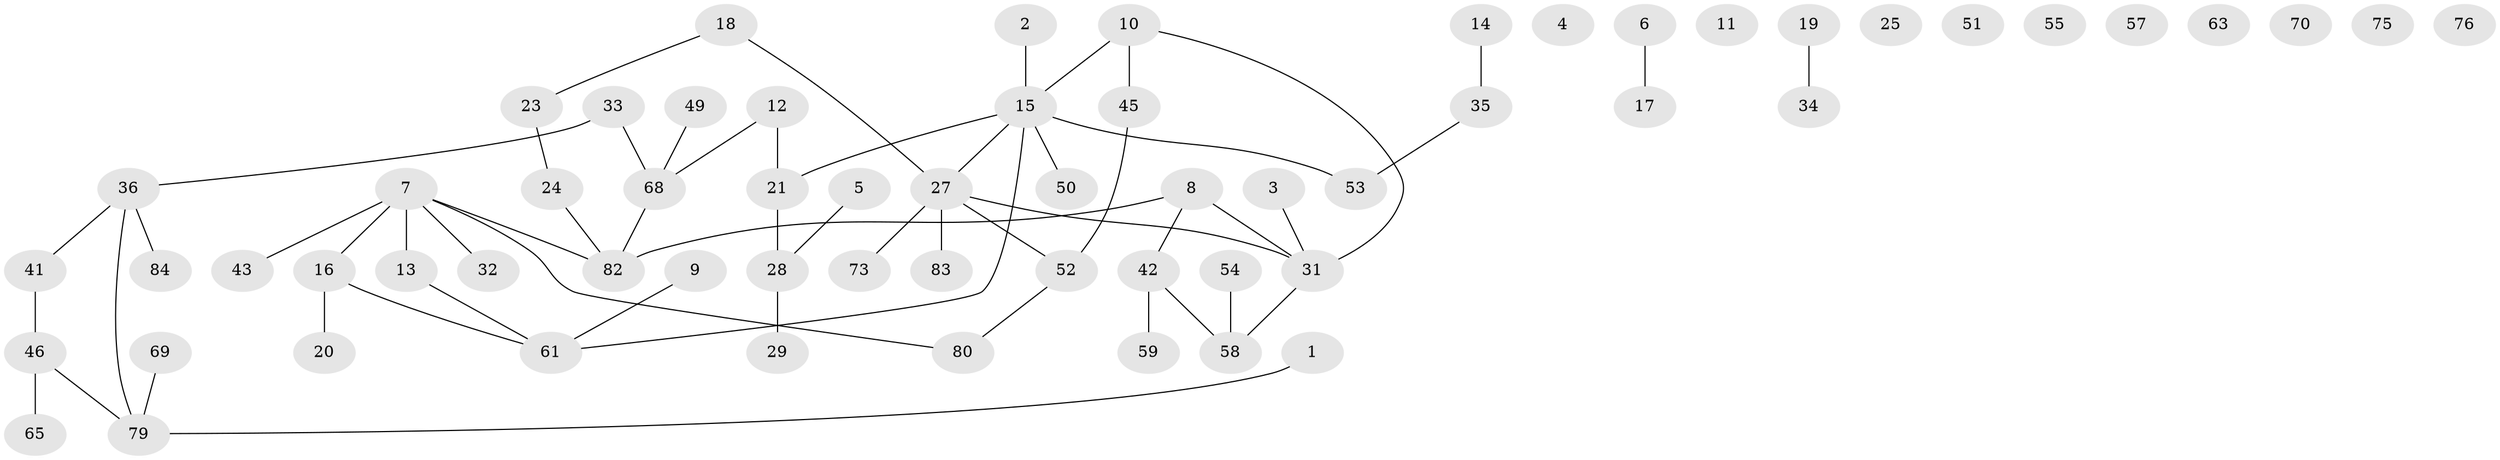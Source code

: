 // Generated by graph-tools (version 1.1) at 2025/23/03/03/25 07:23:25]
// undirected, 62 vertices, 58 edges
graph export_dot {
graph [start="1"]
  node [color=gray90,style=filled];
  1;
  2;
  3;
  4;
  5 [super="+47"];
  6;
  7 [super="+74"];
  8 [super="+81"];
  9 [super="+56"];
  10 [super="+30"];
  11;
  12 [super="+39"];
  13;
  14;
  15 [super="+37"];
  16 [super="+22"];
  17 [super="+26"];
  18;
  19 [super="+38"];
  20;
  21 [super="+64"];
  23;
  24;
  25;
  27 [super="+44"];
  28 [super="+72"];
  29;
  31 [super="+40"];
  32 [super="+90"];
  33;
  34;
  35 [super="+48"];
  36 [super="+71"];
  41;
  42 [super="+89"];
  43;
  45 [super="+66"];
  46 [super="+60"];
  49;
  50;
  51;
  52 [super="+78"];
  53;
  54 [super="+67"];
  55;
  57;
  58 [super="+85"];
  59;
  61 [super="+62"];
  63;
  65;
  68 [super="+87"];
  69 [super="+77"];
  70;
  73;
  75 [super="+86"];
  76;
  79;
  80;
  82 [super="+88"];
  83;
  84;
  1 -- 79;
  2 -- 15;
  3 -- 31;
  5 -- 28;
  6 -- 17;
  7 -- 16 [weight=2];
  7 -- 32;
  7 -- 43;
  7 -- 82;
  7 -- 80;
  7 -- 13;
  8 -- 42;
  8 -- 82;
  8 -- 31 [weight=2];
  9 -- 61;
  10 -- 45;
  10 -- 15;
  10 -- 31;
  12 -- 21;
  12 -- 68;
  13 -- 61;
  14 -- 35;
  15 -- 27;
  15 -- 50;
  15 -- 21;
  15 -- 53;
  15 -- 61;
  16 -- 20;
  16 -- 61;
  18 -- 23;
  18 -- 27;
  19 -- 34;
  21 -- 28;
  23 -- 24;
  24 -- 82;
  27 -- 31;
  27 -- 52;
  27 -- 73;
  27 -- 83;
  28 -- 29;
  31 -- 58;
  33 -- 68;
  33 -- 36;
  35 -- 53;
  36 -- 41;
  36 -- 84;
  36 -- 79;
  41 -- 46;
  42 -- 58;
  42 -- 59;
  45 -- 52;
  46 -- 65;
  46 -- 79;
  49 -- 68;
  52 -- 80;
  54 -- 58;
  68 -- 82;
  69 -- 79;
}
